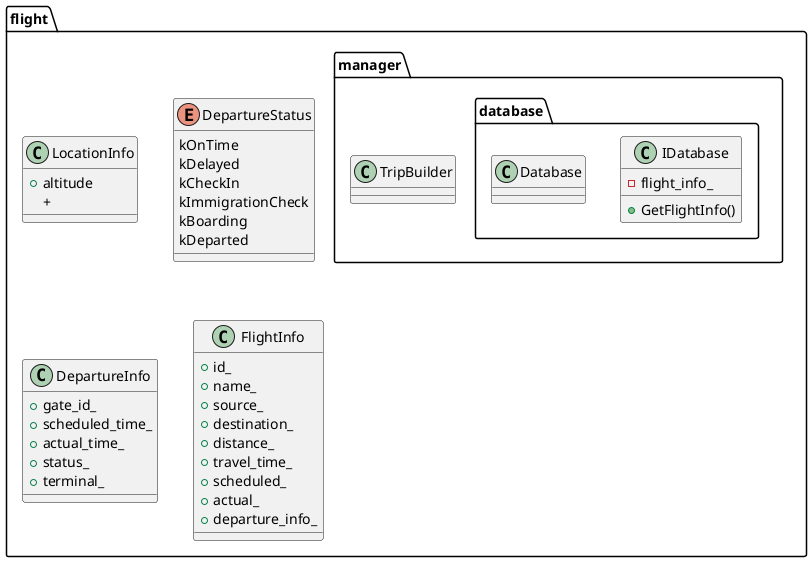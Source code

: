 @startuml

namespace flight {

class LocationInfo {
    + altitude
    + 
}
enum DepartureStatus {
    kOnTime
    kDelayed
    kCheckIn
    kImmigrationCheck
    kBoarding
    kDeparted
}

class DepartureInfo {
    + gate_id_
    + scheduled_time_
    + actual_time_
    + status_
    + terminal_
}
class FlightInfo {
    + id_
    + name_
    + source_
    + destination_
    + distance_
    + travel_time_
    + scheduled_
    + actual_
    + departure_info_
}

namespace manager {

namespace database {

class IDatabase {
    + GetFlightInfo()
    - flight_info_
}

class Database {

}

}

class TripBuilder {

}
}


}
@enduml